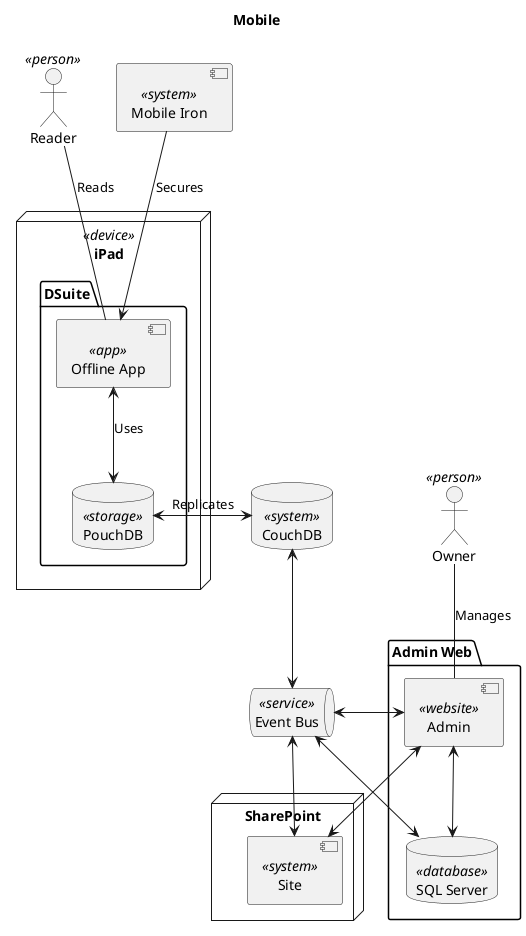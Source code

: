 
@startuml


title Mobile


database CouchDB <<system>> as C 

queue "Event Bus" <<service>> as ESB


actor :Reader: <<person>> as R
actor :Owner: <<person>> as O
component [Mobile Iron] <<system>> as MI

node iPad <<device>> {


    package "DSuite" {
        component "Offline App" <<app>> as DS
        database PouchDB <<storage>> as P
    }
    
    
    MI --> DS : Secures
    DS <--> P : Uses 
    P <-right-> C : Replicates
    R -- DS: Reads
}

node SharePoint {
    component [Site] <<system>> as SP
}

package "Admin Web" {

    component [Admin] <<website>> as AW 
    database "SQL Server" <<database>> as SQL

    AW <--> SP
    AW <--> SQL
    AW <--> ESB
    
    O -- AW : Manages
}

ESB <--> SP
ESB <--> SQL
C <--> ESB




@enduml